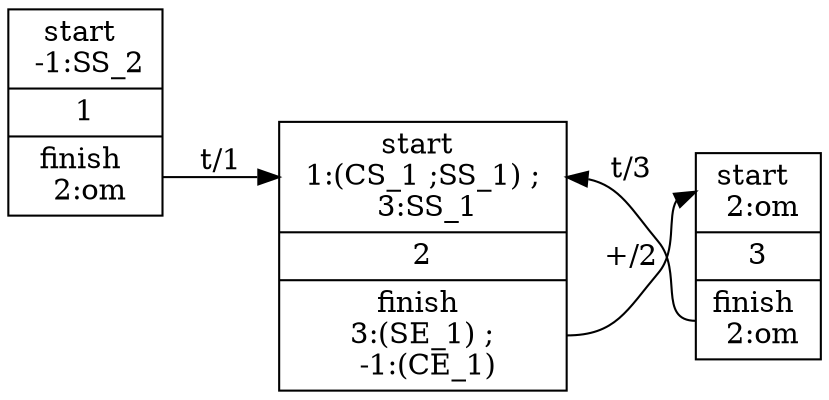 digraph TNFA2TDFA_s2
{
  rankdir = LR;
  //{rank = "same"; n1 n2 n3}
  node[shape=record];
  n1 [label = "<start> start \n -1:SS_2|<id>1|<finish>finish \n 2:om"];
  n2 [label = "<start> start \n 1:(CS_1 ;SS_1) ; \n 3:SS_1|<id>2|<finish>finish \n 3:(SE_1) ; \n -1:(CE_1)"];
  n3 [label = "<start> start \n 2:om|<id>3|<finish>finish \n 2:om"];
  "n1":finish -> "n2":start [label = "t/1"];
  "n2":finish -> "n3":start [label = "+/2"];
  "n3":finish -> "n2":start [label = "t/3"];
}
